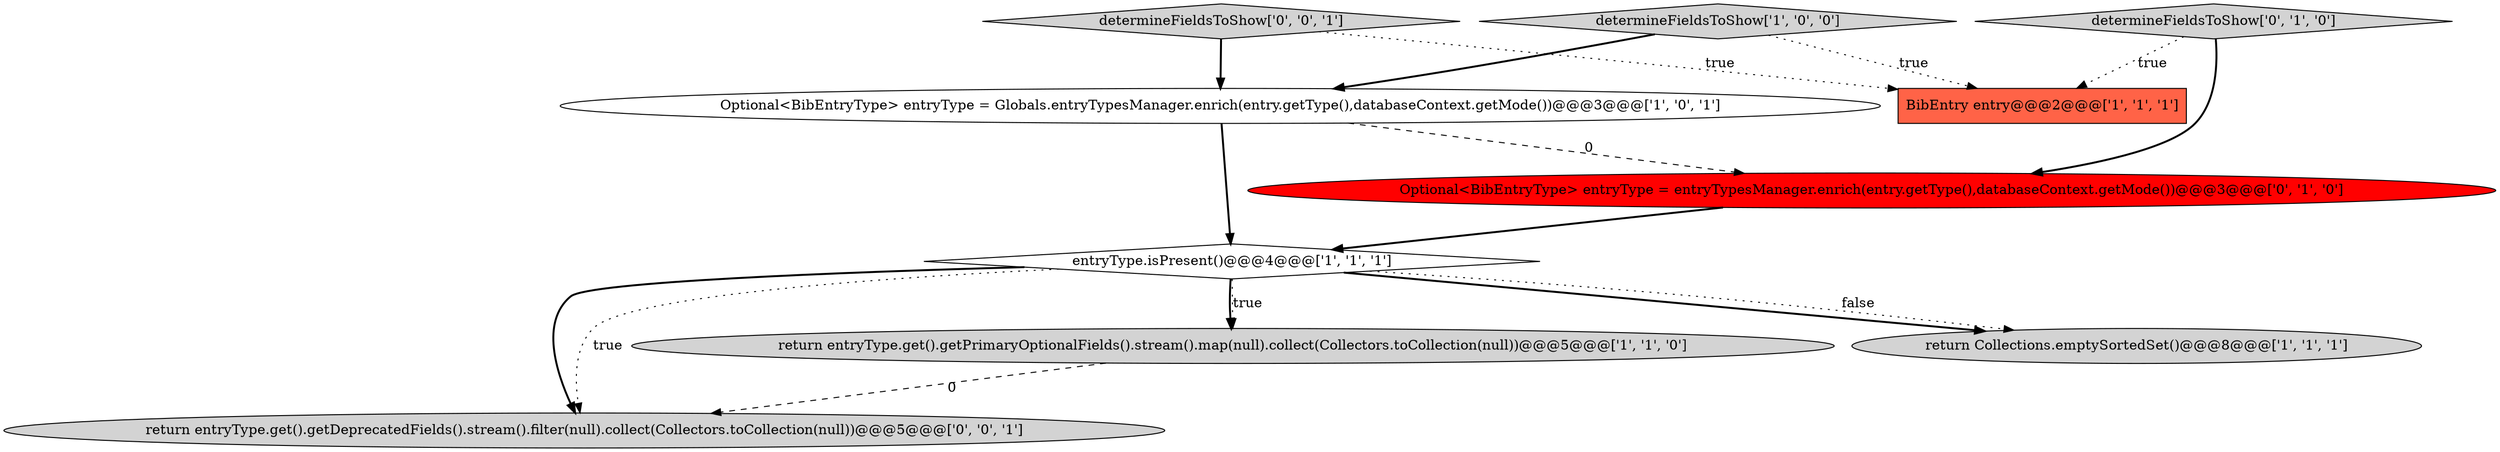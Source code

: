 digraph {
5 [style = filled, label = "entryType.isPresent()@@@4@@@['1', '1', '1']", fillcolor = white, shape = diamond image = "AAA0AAABBB1BBB"];
8 [style = filled, label = "return entryType.get().getDeprecatedFields().stream().filter(null).collect(Collectors.toCollection(null))@@@5@@@['0', '0', '1']", fillcolor = lightgray, shape = ellipse image = "AAA0AAABBB3BBB"];
6 [style = filled, label = "determineFieldsToShow['0', '1', '0']", fillcolor = lightgray, shape = diamond image = "AAA0AAABBB2BBB"];
2 [style = filled, label = "return entryType.get().getPrimaryOptionalFields().stream().map(null).collect(Collectors.toCollection(null))@@@5@@@['1', '1', '0']", fillcolor = lightgray, shape = ellipse image = "AAA0AAABBB1BBB"];
1 [style = filled, label = "return Collections.emptySortedSet()@@@8@@@['1', '1', '1']", fillcolor = lightgray, shape = ellipse image = "AAA0AAABBB1BBB"];
4 [style = filled, label = "determineFieldsToShow['1', '0', '0']", fillcolor = lightgray, shape = diamond image = "AAA0AAABBB1BBB"];
7 [style = filled, label = "Optional<BibEntryType> entryType = entryTypesManager.enrich(entry.getType(),databaseContext.getMode())@@@3@@@['0', '1', '0']", fillcolor = red, shape = ellipse image = "AAA1AAABBB2BBB"];
0 [style = filled, label = "BibEntry entry@@@2@@@['1', '1', '1']", fillcolor = tomato, shape = box image = "AAA0AAABBB1BBB"];
9 [style = filled, label = "determineFieldsToShow['0', '0', '1']", fillcolor = lightgray, shape = diamond image = "AAA0AAABBB3BBB"];
3 [style = filled, label = "Optional<BibEntryType> entryType = Globals.entryTypesManager.enrich(entry.getType(),databaseContext.getMode())@@@3@@@['1', '0', '1']", fillcolor = white, shape = ellipse image = "AAA0AAABBB1BBB"];
9->3 [style = bold, label=""];
4->3 [style = bold, label=""];
5->1 [style = bold, label=""];
5->2 [style = bold, label=""];
7->5 [style = bold, label=""];
3->5 [style = bold, label=""];
5->8 [style = bold, label=""];
6->0 [style = dotted, label="true"];
9->0 [style = dotted, label="true"];
5->8 [style = dotted, label="true"];
6->7 [style = bold, label=""];
5->1 [style = dotted, label="false"];
3->7 [style = dashed, label="0"];
2->8 [style = dashed, label="0"];
4->0 [style = dotted, label="true"];
5->2 [style = dotted, label="true"];
}
